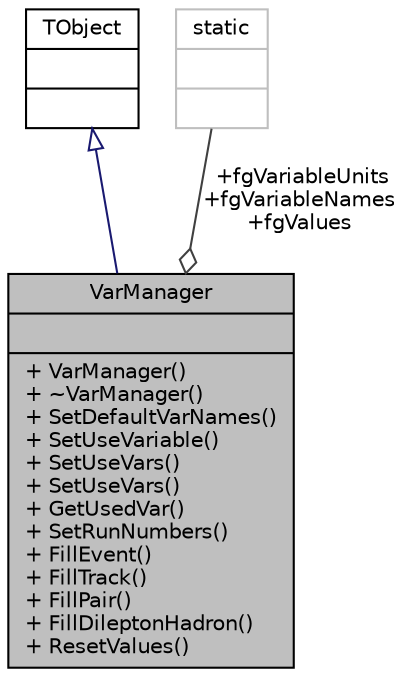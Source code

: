 digraph "VarManager"
{
 // INTERACTIVE_SVG=YES
  bgcolor="transparent";
  edge [fontname="Helvetica",fontsize="10",labelfontname="Helvetica",labelfontsize="10"];
  node [fontname="Helvetica",fontsize="10",shape=record];
  Node2 [label="{VarManager\n||+ VarManager()\l+ ~VarManager()\l+ SetDefaultVarNames()\l+ SetUseVariable()\l+ SetUseVars()\l+ SetUseVars()\l+ GetUsedVar()\l+ SetRunNumbers()\l+ FillEvent()\l+ FillTrack()\l+ FillPair()\l+ FillDileptonHadron()\l+ ResetValues()\l}",height=0.2,width=0.4,color="black", fillcolor="grey75", style="filled", fontcolor="black"];
  Node3 -> Node2 [dir="back",color="midnightblue",fontsize="10",style="solid",arrowtail="onormal",fontname="Helvetica"];
  Node3 [label="{TObject\n||}",height=0.2,width=0.4,color="black",URL="$d5/d0f/classTObject.html"];
  Node4 -> Node2 [color="grey25",fontsize="10",style="solid",label=" +fgVariableUnits\n+fgVariableNames\n+fgValues" ,arrowhead="odiamond",fontname="Helvetica"];
  Node4 [label="{static\n||}",height=0.2,width=0.4,color="grey75"];
}
